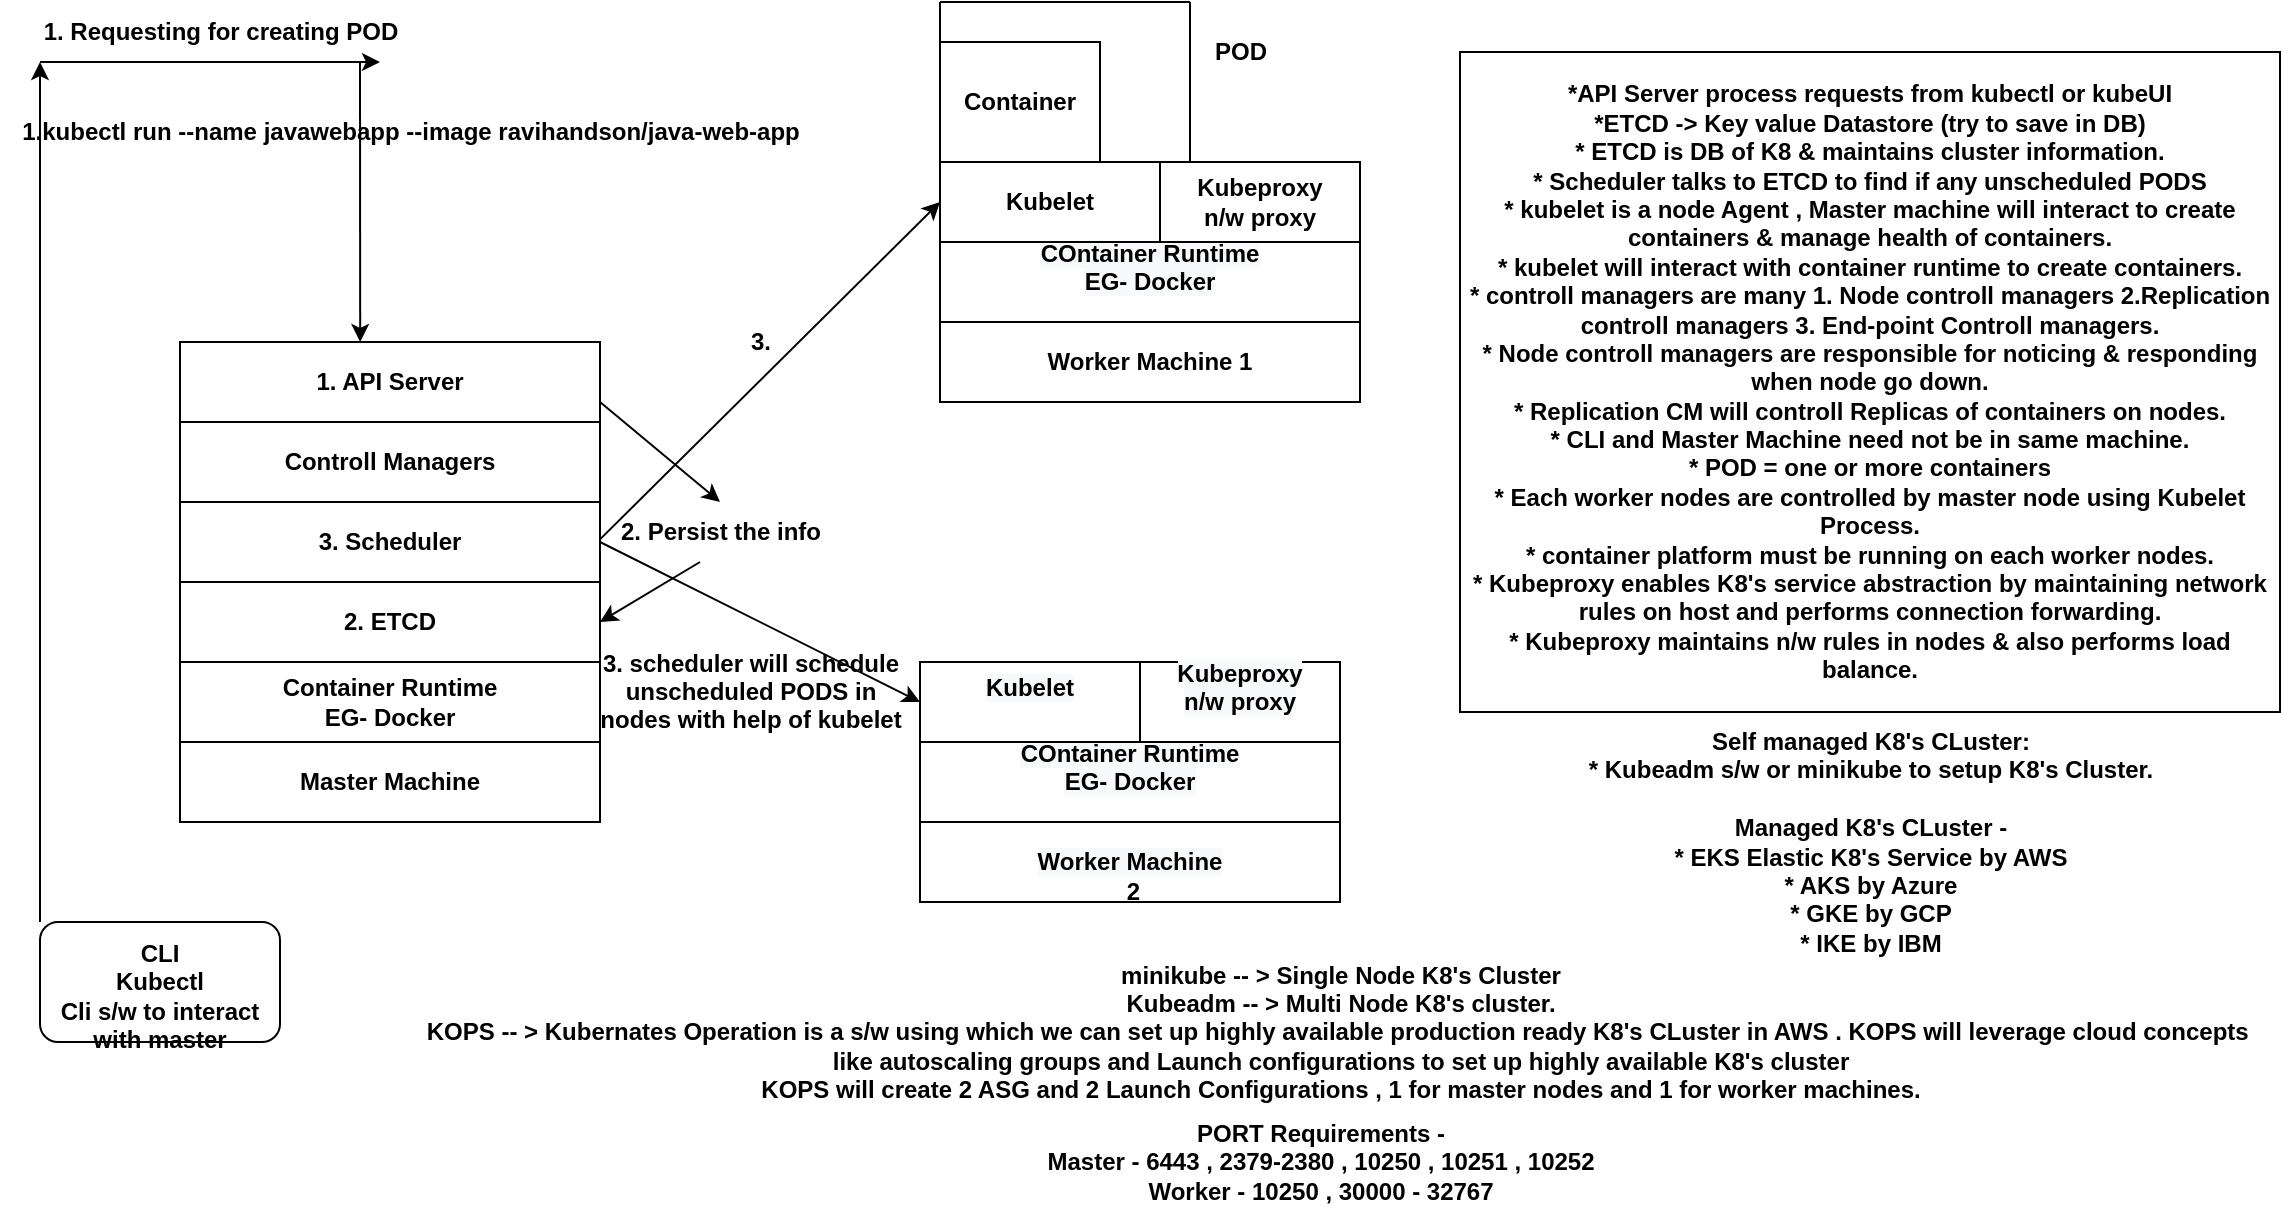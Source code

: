 <mxfile version="20.5.1" type="github">
  <diagram id="ixI0M8AzQS7aJe8lSuD0" name="Page-1">
    <mxGraphModel dx="1597" dy="829" grid="1" gridSize="10" guides="1" tooltips="1" connect="1" arrows="1" fold="1" page="1" pageScale="1" pageWidth="1169" pageHeight="827" math="0" shadow="0">
      <root>
        <mxCell id="0" />
        <mxCell id="1" parent="0" />
        <mxCell id="RlBV0D62hgFkqquZtGQj-3" style="edgeStyle=orthogonalEdgeStyle;rounded=0;orthogonalLoop=1;jettySize=auto;html=1;fontStyle=1" edge="1" parent="1" source="RlBV0D62hgFkqquZtGQj-1" target="RlBV0D62hgFkqquZtGQj-2">
          <mxGeometry relative="1" as="geometry" />
        </mxCell>
        <mxCell id="RlBV0D62hgFkqquZtGQj-5" value="" style="edgeStyle=orthogonalEdgeStyle;rounded=0;orthogonalLoop=1;jettySize=auto;html=1;fontStyle=1" edge="1" parent="1" source="RlBV0D62hgFkqquZtGQj-1" target="RlBV0D62hgFkqquZtGQj-4">
          <mxGeometry relative="1" as="geometry" />
        </mxCell>
        <mxCell id="RlBV0D62hgFkqquZtGQj-1" value="Container Runtime&lt;br&gt;EG- Docker" style="rounded=0;whiteSpace=wrap;html=1;fontStyle=1" vertex="1" parent="1">
          <mxGeometry x="90" y="340" width="210" height="40" as="geometry" />
        </mxCell>
        <mxCell id="RlBV0D62hgFkqquZtGQj-2" value="Master Machine" style="rounded=0;whiteSpace=wrap;html=1;fontStyle=1" vertex="1" parent="1">
          <mxGeometry x="90" y="380" width="210" height="40" as="geometry" />
        </mxCell>
        <mxCell id="RlBV0D62hgFkqquZtGQj-4" value="2. ETCD" style="rounded=0;whiteSpace=wrap;html=1;fontStyle=1" vertex="1" parent="1">
          <mxGeometry x="90" y="300" width="210" height="40" as="geometry" />
        </mxCell>
        <mxCell id="RlBV0D62hgFkqquZtGQj-6" value="Controll Managers" style="rounded=0;whiteSpace=wrap;html=1;fontStyle=1" vertex="1" parent="1">
          <mxGeometry x="90" y="220" width="210" height="40" as="geometry" />
        </mxCell>
        <mxCell id="RlBV0D62hgFkqquZtGQj-7" value="3. Scheduler" style="rounded=0;whiteSpace=wrap;html=1;fontStyle=1" vertex="1" parent="1">
          <mxGeometry x="90" y="260" width="210" height="40" as="geometry" />
        </mxCell>
        <mxCell id="RlBV0D62hgFkqquZtGQj-8" value="1. API Server" style="rounded=0;whiteSpace=wrap;html=1;fontStyle=1" vertex="1" parent="1">
          <mxGeometry x="90" y="180" width="210" height="40" as="geometry" />
        </mxCell>
        <mxCell id="RlBV0D62hgFkqquZtGQj-9" value="&#xa;&lt;span style=&quot;color: rgb(0, 0, 0); font-family: Helvetica; font-size: 12px; font-style: normal; font-variant-ligatures: normal; font-variant-caps: normal; letter-spacing: normal; orphans: 2; text-align: center; text-indent: 0px; text-transform: none; widows: 2; word-spacing: 0px; -webkit-text-stroke-width: 0px; background-color: rgb(248, 249, 250); text-decoration-thickness: initial; text-decoration-style: initial; text-decoration-color: initial; float: none; display: inline !important;&quot;&gt;COntainer Runtime&lt;/span&gt;&lt;br style=&quot;color: rgb(0, 0, 0); font-family: Helvetica; font-size: 12px; font-style: normal; font-variant-ligatures: normal; font-variant-caps: normal; letter-spacing: normal; orphans: 2; text-align: center; text-indent: 0px; text-transform: none; widows: 2; word-spacing: 0px; -webkit-text-stroke-width: 0px; background-color: rgb(248, 249, 250); text-decoration-thickness: initial; text-decoration-style: initial; text-decoration-color: initial;&quot;&gt;&lt;span style=&quot;color: rgb(0, 0, 0); font-family: Helvetica; font-size: 12px; font-style: normal; font-variant-ligatures: normal; font-variant-caps: normal; letter-spacing: normal; orphans: 2; text-align: center; text-indent: 0px; text-transform: none; widows: 2; word-spacing: 0px; -webkit-text-stroke-width: 0px; background-color: rgb(248, 249, 250); text-decoration-thickness: initial; text-decoration-style: initial; text-decoration-color: initial; float: none; display: inline !important;&quot;&gt;EG- Docker&lt;/span&gt;&#xa;&#xa;" style="rounded=0;whiteSpace=wrap;html=1;fontStyle=1" vertex="1" parent="1">
          <mxGeometry x="470" y="130" width="210" height="40" as="geometry" />
        </mxCell>
        <mxCell id="RlBV0D62hgFkqquZtGQj-10" value="Worker Machine 1" style="rounded=0;whiteSpace=wrap;html=1;fontStyle=1" vertex="1" parent="1">
          <mxGeometry x="470" y="170" width="210" height="40" as="geometry" />
        </mxCell>
        <mxCell id="RlBV0D62hgFkqquZtGQj-11" value="Kubelet" style="rounded=0;whiteSpace=wrap;html=1;fontStyle=1" vertex="1" parent="1">
          <mxGeometry x="470" y="90" width="110" height="40" as="geometry" />
        </mxCell>
        <mxCell id="RlBV0D62hgFkqquZtGQj-12" value="&#xa;&lt;span style=&quot;color: rgb(0, 0, 0); font-family: Helvetica; font-size: 12px; font-style: normal; font-variant-ligatures: normal; font-variant-caps: normal; letter-spacing: normal; orphans: 2; text-align: center; text-indent: 0px; text-transform: none; widows: 2; word-spacing: 0px; -webkit-text-stroke-width: 0px; background-color: rgb(248, 249, 250); text-decoration-thickness: initial; text-decoration-style: initial; text-decoration-color: initial; float: none; display: inline !important;&quot;&gt;COntainer Runtime&lt;/span&gt;&lt;br style=&quot;color: rgb(0, 0, 0); font-family: Helvetica; font-size: 12px; font-style: normal; font-variant-ligatures: normal; font-variant-caps: normal; letter-spacing: normal; orphans: 2; text-align: center; text-indent: 0px; text-transform: none; widows: 2; word-spacing: 0px; -webkit-text-stroke-width: 0px; background-color: rgb(248, 249, 250); text-decoration-thickness: initial; text-decoration-style: initial; text-decoration-color: initial;&quot;&gt;&lt;span style=&quot;color: rgb(0, 0, 0); font-family: Helvetica; font-size: 12px; font-style: normal; font-variant-ligatures: normal; font-variant-caps: normal; letter-spacing: normal; orphans: 2; text-align: center; text-indent: 0px; text-transform: none; widows: 2; word-spacing: 0px; -webkit-text-stroke-width: 0px; background-color: rgb(248, 249, 250); text-decoration-thickness: initial; text-decoration-style: initial; text-decoration-color: initial; float: none; display: inline !important;&quot;&gt;EG- Docker&lt;/span&gt;&#xa;&#xa;" style="rounded=0;whiteSpace=wrap;html=1;fontStyle=1" vertex="1" parent="1">
          <mxGeometry x="460" y="380" width="210" height="40" as="geometry" />
        </mxCell>
        <mxCell id="RlBV0D62hgFkqquZtGQj-13" value="&lt;br&gt;&lt;span style=&quot;color: rgb(0, 0, 0); font-family: Helvetica; font-size: 12px; font-style: normal; font-variant-ligatures: normal; font-variant-caps: normal; letter-spacing: normal; orphans: 2; text-align: center; text-indent: 0px; text-transform: none; widows: 2; word-spacing: 0px; -webkit-text-stroke-width: 0px; background-color: rgb(248, 249, 250); text-decoration-thickness: initial; text-decoration-style: initial; text-decoration-color: initial; float: none; display: inline !important;&quot;&gt;Worker Machine&lt;/span&gt;&lt;br&gt;&amp;nbsp;2" style="rounded=0;whiteSpace=wrap;html=1;fontStyle=1" vertex="1" parent="1">
          <mxGeometry x="460" y="420" width="210" height="40" as="geometry" />
        </mxCell>
        <mxCell id="RlBV0D62hgFkqquZtGQj-14" value="&#xa;&lt;span style=&quot;color: rgb(0, 0, 0); font-family: Helvetica; font-size: 12px; font-style: normal; font-variant-ligatures: normal; font-variant-caps: normal; letter-spacing: normal; orphans: 2; text-align: center; text-indent: 0px; text-transform: none; widows: 2; word-spacing: 0px; -webkit-text-stroke-width: 0px; background-color: rgb(248, 249, 250); text-decoration-thickness: initial; text-decoration-style: initial; text-decoration-color: initial; float: none; display: inline !important;&quot;&gt;Kubelet&lt;/span&gt;&#xa;&#xa;" style="rounded=0;whiteSpace=wrap;html=1;fontStyle=1" vertex="1" parent="1">
          <mxGeometry x="460" y="340" width="110" height="40" as="geometry" />
        </mxCell>
        <mxCell id="RlBV0D62hgFkqquZtGQj-15" value="Kubeproxy&lt;br&gt;n/w proxy" style="rounded=0;whiteSpace=wrap;html=1;fontStyle=1" vertex="1" parent="1">
          <mxGeometry x="580" y="90" width="100" height="40" as="geometry" />
        </mxCell>
        <mxCell id="RlBV0D62hgFkqquZtGQj-16" value="&#xa;&lt;span style=&quot;color: rgb(0, 0, 0); font-family: Helvetica; font-size: 12px; font-style: normal; font-variant-ligatures: normal; font-variant-caps: normal; letter-spacing: normal; orphans: 2; text-align: center; text-indent: 0px; text-transform: none; widows: 2; word-spacing: 0px; -webkit-text-stroke-width: 0px; background-color: rgb(248, 249, 250); text-decoration-thickness: initial; text-decoration-style: initial; text-decoration-color: initial; float: none; display: inline !important;&quot;&gt;Kubeproxy&lt;/span&gt;&lt;br style=&quot;color: rgb(0, 0, 0); font-family: Helvetica; font-size: 12px; font-style: normal; font-variant-ligatures: normal; font-variant-caps: normal; letter-spacing: normal; orphans: 2; text-align: center; text-indent: 0px; text-transform: none; widows: 2; word-spacing: 0px; -webkit-text-stroke-width: 0px; background-color: rgb(248, 249, 250); text-decoration-thickness: initial; text-decoration-style: initial; text-decoration-color: initial;&quot;&gt;&lt;span style=&quot;color: rgb(0, 0, 0); font-family: Helvetica; font-size: 12px; font-style: normal; font-variant-ligatures: normal; font-variant-caps: normal; letter-spacing: normal; orphans: 2; text-align: center; text-indent: 0px; text-transform: none; widows: 2; word-spacing: 0px; -webkit-text-stroke-width: 0px; background-color: rgb(248, 249, 250); text-decoration-thickness: initial; text-decoration-style: initial; text-decoration-color: initial; float: none; display: inline !important;&quot;&gt;n/w proxy&lt;/span&gt;&#xa;&#xa;" style="rounded=0;whiteSpace=wrap;html=1;fontStyle=1" vertex="1" parent="1">
          <mxGeometry x="570" y="340" width="100" height="40" as="geometry" />
        </mxCell>
        <mxCell id="RlBV0D62hgFkqquZtGQj-17" value="&lt;br&gt;CLI&lt;br&gt;Kubectl&lt;br&gt;Cli s/w to interact with master" style="rounded=1;whiteSpace=wrap;html=1;fontStyle=1" vertex="1" parent="1">
          <mxGeometry x="20" y="470" width="120" height="60" as="geometry" />
        </mxCell>
        <mxCell id="RlBV0D62hgFkqquZtGQj-21" value="" style="endArrow=classic;html=1;rounded=0;exitX=0;exitY=0;exitDx=0;exitDy=0;fontStyle=1" edge="1" parent="1" source="RlBV0D62hgFkqquZtGQj-17">
          <mxGeometry width="50" height="50" relative="1" as="geometry">
            <mxPoint x="380" y="240" as="sourcePoint" />
            <mxPoint x="20" y="40" as="targetPoint" />
          </mxGeometry>
        </mxCell>
        <mxCell id="RlBV0D62hgFkqquZtGQj-22" value="" style="endArrow=classic;html=1;rounded=0;fontStyle=1" edge="1" parent="1">
          <mxGeometry width="50" height="50" relative="1" as="geometry">
            <mxPoint x="20" y="40" as="sourcePoint" />
            <mxPoint x="190" y="40" as="targetPoint" />
          </mxGeometry>
        </mxCell>
        <mxCell id="RlBV0D62hgFkqquZtGQj-23" value="" style="endArrow=classic;html=1;rounded=0;entryX=0.429;entryY=0;entryDx=0;entryDy=0;entryPerimeter=0;fontStyle=1" edge="1" parent="1" target="RlBV0D62hgFkqquZtGQj-8">
          <mxGeometry width="50" height="50" relative="1" as="geometry">
            <mxPoint x="180" y="40" as="sourcePoint" />
            <mxPoint x="300" y="40" as="targetPoint" />
          </mxGeometry>
        </mxCell>
        <mxCell id="RlBV0D62hgFkqquZtGQj-24" value="1. Requesting for creating POD" style="text;html=1;align=center;verticalAlign=middle;resizable=0;points=[];autosize=1;strokeColor=none;fillColor=none;fontStyle=1" vertex="1" parent="1">
          <mxGeometry x="10" y="10" width="200" height="30" as="geometry" />
        </mxCell>
        <mxCell id="RlBV0D62hgFkqquZtGQj-25" value="1.kubectl run --name javawebapp --image ravihandson/java-web-app" style="text;html=1;align=center;verticalAlign=middle;resizable=0;points=[];autosize=1;strokeColor=none;fillColor=none;fontStyle=1" vertex="1" parent="1">
          <mxGeometry y="60" width="410" height="30" as="geometry" />
        </mxCell>
        <mxCell id="RlBV0D62hgFkqquZtGQj-26" value="" style="endArrow=classic;html=1;rounded=0;exitX=1;exitY=0.75;exitDx=0;exitDy=0;fontStyle=1" edge="1" parent="1" source="RlBV0D62hgFkqquZtGQj-8">
          <mxGeometry width="50" height="50" relative="1" as="geometry">
            <mxPoint x="380" y="240" as="sourcePoint" />
            <mxPoint x="360" y="260" as="targetPoint" />
          </mxGeometry>
        </mxCell>
        <mxCell id="RlBV0D62hgFkqquZtGQj-27" value="2. Persist the info" style="text;html=1;align=center;verticalAlign=middle;resizable=0;points=[];autosize=1;strokeColor=none;fillColor=none;fontStyle=1" vertex="1" parent="1">
          <mxGeometry x="300" y="260" width="120" height="30" as="geometry" />
        </mxCell>
        <mxCell id="RlBV0D62hgFkqquZtGQj-28" value="" style="endArrow=classic;html=1;rounded=0;entryX=1;entryY=0.5;entryDx=0;entryDy=0;fontStyle=1" edge="1" parent="1" target="RlBV0D62hgFkqquZtGQj-4">
          <mxGeometry width="50" height="50" relative="1" as="geometry">
            <mxPoint x="350" y="290" as="sourcePoint" />
            <mxPoint x="320" y="320" as="targetPoint" />
          </mxGeometry>
        </mxCell>
        <mxCell id="RlBV0D62hgFkqquZtGQj-29" value="" style="endArrow=classic;html=1;rounded=0;exitX=0.001;exitY=0.619;exitDx=0;exitDy=0;exitPerimeter=0;entryX=0;entryY=0.5;entryDx=0;entryDy=0;fontStyle=1" edge="1" parent="1" source="RlBV0D62hgFkqquZtGQj-27" target="RlBV0D62hgFkqquZtGQj-11">
          <mxGeometry width="50" height="50" relative="1" as="geometry">
            <mxPoint x="310" y="220.0" as="sourcePoint" />
            <mxPoint x="370" y="270" as="targetPoint" />
          </mxGeometry>
        </mxCell>
        <mxCell id="RlBV0D62hgFkqquZtGQj-30" value="" style="endArrow=classic;html=1;rounded=0;entryX=0;entryY=0.5;entryDx=0;entryDy=0;fontStyle=1" edge="1" parent="1" target="RlBV0D62hgFkqquZtGQj-14">
          <mxGeometry width="50" height="50" relative="1" as="geometry">
            <mxPoint x="300" y="280" as="sourcePoint" />
            <mxPoint x="480" y="120" as="targetPoint" />
          </mxGeometry>
        </mxCell>
        <mxCell id="RlBV0D62hgFkqquZtGQj-31" value="3." style="text;html=1;align=center;verticalAlign=middle;resizable=0;points=[];autosize=1;strokeColor=none;fillColor=none;fontStyle=1" vertex="1" parent="1">
          <mxGeometry x="365" y="165" width="30" height="30" as="geometry" />
        </mxCell>
        <mxCell id="RlBV0D62hgFkqquZtGQj-32" value="3. scheduler will schedule &lt;br&gt;unscheduled PODS in &lt;br&gt;nodes with help of kubelet&lt;br&gt;&lt;br&gt;&lt;br&gt;" style="text;html=1;align=center;verticalAlign=middle;resizable=0;points=[];autosize=1;strokeColor=none;fillColor=none;fontStyle=1" vertex="1" parent="1">
          <mxGeometry x="290" y="324" width="170" height="90" as="geometry" />
        </mxCell>
        <mxCell id="RlBV0D62hgFkqquZtGQj-35" value="" style="swimlane;startSize=0;fontStyle=1" vertex="1" parent="1">
          <mxGeometry x="470" y="10" width="125" height="80" as="geometry" />
        </mxCell>
        <mxCell id="RlBV0D62hgFkqquZtGQj-37" value="Container" style="rounded=0;whiteSpace=wrap;html=1;fontStyle=1" vertex="1" parent="RlBV0D62hgFkqquZtGQj-35">
          <mxGeometry y="20" width="80" height="60" as="geometry" />
        </mxCell>
        <mxCell id="RlBV0D62hgFkqquZtGQj-41" value="POD" style="text;html=1;align=center;verticalAlign=middle;resizable=0;points=[];autosize=1;strokeColor=none;fillColor=none;fontStyle=1" vertex="1" parent="1">
          <mxGeometry x="595" y="20" width="50" height="30" as="geometry" />
        </mxCell>
        <mxCell id="RlBV0D62hgFkqquZtGQj-44" value="&lt;span&gt;*API Server process requests from kubectl or kubeUI&lt;br&gt;*ETCD -&amp;gt; Key value Datastore (try to save in DB)&lt;br&gt;* ETCD is DB of K8 &amp;amp; maintains cluster information.&lt;br&gt;* Scheduler talks to ETCD to find if any unscheduled PODS&lt;br&gt;* kubelet is a node Agent , Master machine will interact to create containers &amp;amp; manage health of containers.&lt;br&gt;* kubelet will interact with container runtime to create containers.&lt;br&gt;* controll managers are many 1. Node controll managers 2.Replication controll managers 3. End-point Controll managers.&lt;br&gt;* Node controll managers are responsible for noticing &amp;amp; responding when node go down.&lt;br&gt;* Replication CM will controll Replicas of containers on nodes.&lt;br&gt;* CLI and Master Machine need not be in same machine.&lt;br&gt;* POD = one or more containers&lt;br&gt;* Each worker nodes are controlled by master node using Kubelet Process.&lt;br&gt;* container platform must be running on each worker nodes.&lt;br&gt;* Kubeproxy enables K8&#39;s service abstraction by maintaining network rules on host and performs connection forwarding.&lt;br&gt;* Kubeproxy maintains n/w rules in nodes &amp;amp; also performs load balance.&lt;/span&gt;" style="rounded=0;whiteSpace=wrap;html=1;fontStyle=1" vertex="1" parent="1">
          <mxGeometry x="730" y="35" width="410" height="330" as="geometry" />
        </mxCell>
        <mxCell id="RlBV0D62hgFkqquZtGQj-45" value="Self managed K8&#39;s CLuster:&lt;br&gt;* Kubeadm s/w or minikube to setup K8&#39;s Cluster.&lt;br&gt;&lt;br&gt;Managed K8&#39;s CLuster -&lt;br&gt;* EKS Elastic K8&#39;s Service by AWS&lt;br&gt;* AKS by Azure&lt;br&gt;* GKE by GCP&lt;br&gt;* IKE by IBM" style="text;html=1;align=center;verticalAlign=middle;resizable=0;points=[];autosize=1;strokeColor=none;fillColor=none;fontStyle=1" vertex="1" parent="1">
          <mxGeometry x="780" y="365" width="310" height="130" as="geometry" />
        </mxCell>
        <mxCell id="RlBV0D62hgFkqquZtGQj-47" value="minikube -- &amp;gt; Single Node K8&#39;s Cluster&lt;br&gt;Kubeadm -- &amp;gt; Multi Node K8&#39;s cluster.&lt;br&gt;KOPS -- &amp;gt; Kubernates Operation is a s/w using which we can set up highly available production ready K8&#39;s CLuster in AWS . KOPS will leverage cloud concepts&amp;nbsp;&lt;br&gt;like autoscaling groups and Launch configurations to set up highly available K8&#39;s cluster&lt;br&gt;KOPS will create 2 ASG and 2 Launch Configurations , 1 for master nodes and 1 for worker machines." style="text;html=1;align=center;verticalAlign=middle;resizable=0;points=[];autosize=1;strokeColor=none;fillColor=none;fontStyle=1" vertex="1" parent="1">
          <mxGeometry x="200" y="480" width="940" height="90" as="geometry" />
        </mxCell>
        <mxCell id="RlBV0D62hgFkqquZtGQj-48" value="&lt;b&gt;PORT Requirements -&lt;br&gt;Master - 6443 , 2379-2380 , 10250 , 10251 , 10252&lt;br&gt;Worker - 10250 , 30000 - 32767&lt;/b&gt;" style="text;html=1;align=center;verticalAlign=middle;resizable=0;points=[];autosize=1;strokeColor=none;fillColor=none;" vertex="1" parent="1">
          <mxGeometry x="510" y="560" width="300" height="60" as="geometry" />
        </mxCell>
      </root>
    </mxGraphModel>
  </diagram>
</mxfile>
